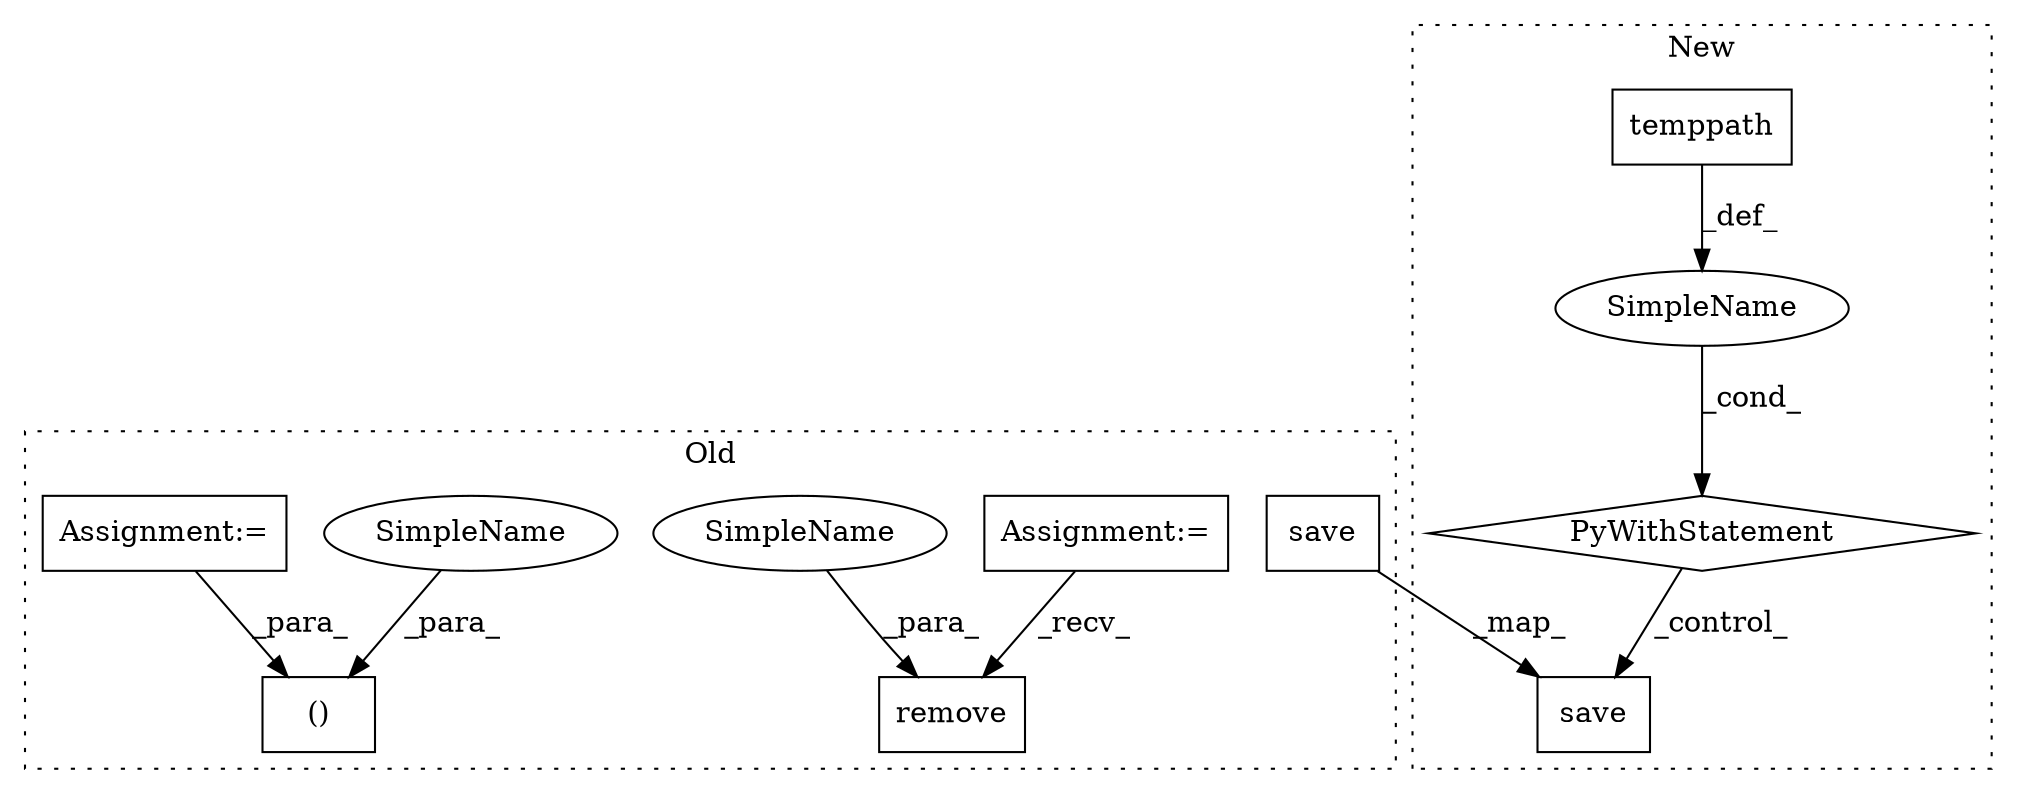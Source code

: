 digraph G {
subgraph cluster0 {
1 [label="()" a="106" s="5260" l="19" shape="box"];
3 [label="remove" a="32" s="5549,5561" l="7,1" shape="box"];
5 [label="Assignment:=" a="7" s="4278" l="2" shape="box"];
6 [label="Assignment:=" a="7" s="4414" l="1" shape="box"];
7 [label="save" a="32" s="5318,5328" l="5,1" shape="box"];
10 [label="SimpleName" a="42" s="5556" l="5" shape="ellipse"];
11 [label="SimpleName" a="42" s="5274" l="5" shape="ellipse"];
label = "Old";
style="dotted";
}
subgraph cluster1 {
2 [label="temppath" a="32" s="5035" l="10" shape="box"];
4 [label="PyWithStatement" a="104" s="5025,5045" l="10,2" shape="diamond"];
8 [label="save" a="32" s="5082,5092" l="5,1" shape="box"];
9 [label="SimpleName" a="42" s="" l="" shape="ellipse"];
label = "New";
style="dotted";
}
2 -> 9 [label="_def_"];
4 -> 8 [label="_control_"];
5 -> 3 [label="_recv_"];
6 -> 1 [label="_para_"];
7 -> 8 [label="_map_"];
9 -> 4 [label="_cond_"];
10 -> 3 [label="_para_"];
11 -> 1 [label="_para_"];
}